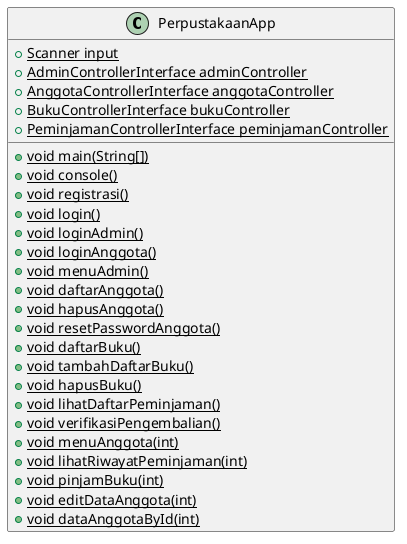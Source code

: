 @startuml
class PerpustakaanApp {
+ {static} Scanner input
+ {static} AdminControllerInterface adminController
+ {static} AnggotaControllerInterface anggotaController
+ {static} BukuControllerInterface bukuController
+ {static} PeminjamanControllerInterface peminjamanController
+ {static} void main(String[])
+ {static} void console()
+ {static} void registrasi()
+ {static} void login()
+ {static} void loginAdmin()
+ {static} void loginAnggota()
+ {static} void menuAdmin()
+ {static} void daftarAnggota()
+ {static} void hapusAnggota()
+ {static} void resetPasswordAnggota()
+ {static} void daftarBuku()
+ {static} void tambahDaftarBuku()
+ {static} void hapusBuku()
+ {static} void lihatDaftarPeminjaman()
+ {static} void verifikasiPengembalian()
+ {static} void menuAnggota(int)
+ {static} void lihatRiwayatPeminjaman(int)
+ {static} void pinjamBuku(int)
+ {static} void editDataAnggota(int)
+ {static} void dataAnggotaById(int)
}
@enduml